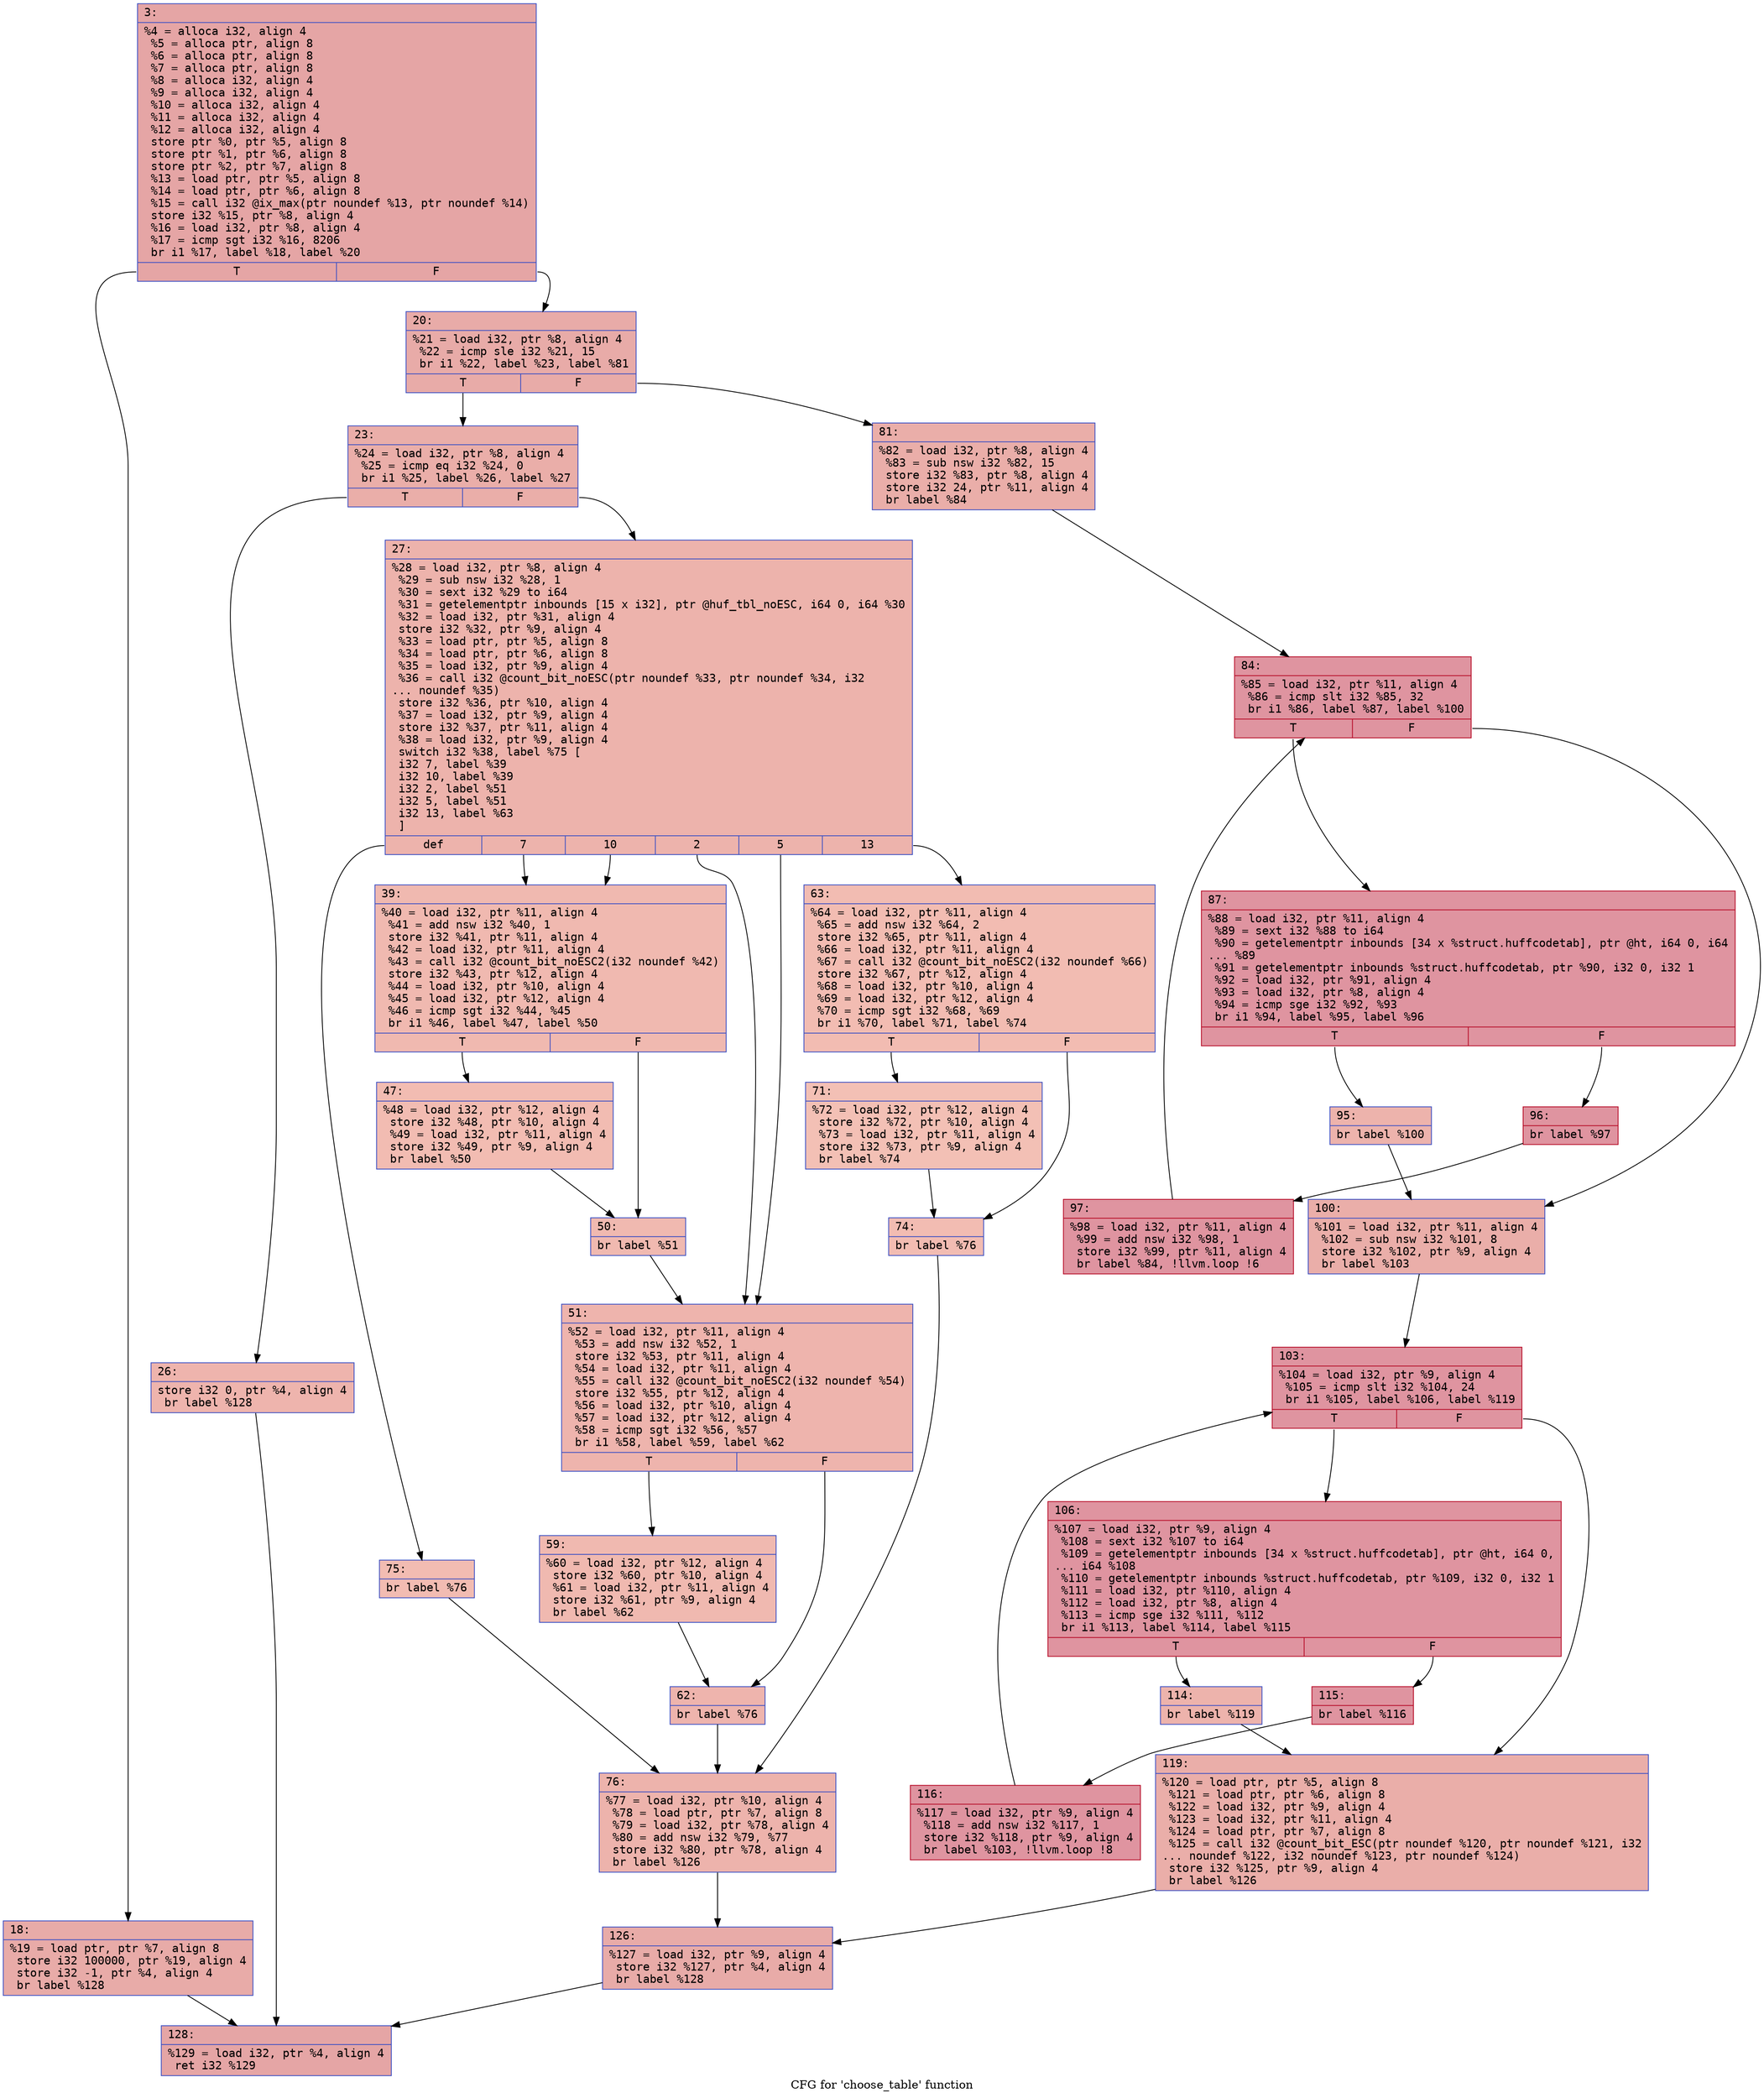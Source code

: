 digraph "CFG for 'choose_table' function" {
	label="CFG for 'choose_table' function";

	Node0x60000224c460 [shape=record,color="#3d50c3ff", style=filled, fillcolor="#c5333470" fontname="Courier",label="{3:\l|  %4 = alloca i32, align 4\l  %5 = alloca ptr, align 8\l  %6 = alloca ptr, align 8\l  %7 = alloca ptr, align 8\l  %8 = alloca i32, align 4\l  %9 = alloca i32, align 4\l  %10 = alloca i32, align 4\l  %11 = alloca i32, align 4\l  %12 = alloca i32, align 4\l  store ptr %0, ptr %5, align 8\l  store ptr %1, ptr %6, align 8\l  store ptr %2, ptr %7, align 8\l  %13 = load ptr, ptr %5, align 8\l  %14 = load ptr, ptr %6, align 8\l  %15 = call i32 @ix_max(ptr noundef %13, ptr noundef %14)\l  store i32 %15, ptr %8, align 4\l  %16 = load i32, ptr %8, align 4\l  %17 = icmp sgt i32 %16, 8206\l  br i1 %17, label %18, label %20\l|{<s0>T|<s1>F}}"];
	Node0x60000224c460:s0 -> Node0x60000224c4b0[tooltip="3 -> 18\nProbability 50.00%" ];
	Node0x60000224c460:s1 -> Node0x60000224c500[tooltip="3 -> 20\nProbability 50.00%" ];
	Node0x60000224c4b0 [shape=record,color="#3d50c3ff", style=filled, fillcolor="#cc403a70" fontname="Courier",label="{18:\l|  %19 = load ptr, ptr %7, align 8\l  store i32 100000, ptr %19, align 4\l  store i32 -1, ptr %4, align 4\l  br label %128\l}"];
	Node0x60000224c4b0 -> Node0x60000224ce10[tooltip="18 -> 128\nProbability 100.00%" ];
	Node0x60000224c500 [shape=record,color="#3d50c3ff", style=filled, fillcolor="#cc403a70" fontname="Courier",label="{20:\l|  %21 = load i32, ptr %8, align 4\l  %22 = icmp sle i32 %21, 15\l  br i1 %22, label %23, label %81\l|{<s0>T|<s1>F}}"];
	Node0x60000224c500:s0 -> Node0x60000224c550[tooltip="20 -> 23\nProbability 50.00%" ];
	Node0x60000224c500:s1 -> Node0x60000224c9b0[tooltip="20 -> 81\nProbability 50.00%" ];
	Node0x60000224c550 [shape=record,color="#3d50c3ff", style=filled, fillcolor="#d0473d70" fontname="Courier",label="{23:\l|  %24 = load i32, ptr %8, align 4\l  %25 = icmp eq i32 %24, 0\l  br i1 %25, label %26, label %27\l|{<s0>T|<s1>F}}"];
	Node0x60000224c550:s0 -> Node0x60000224c5a0[tooltip="23 -> 26\nProbability 37.50%" ];
	Node0x60000224c550:s1 -> Node0x60000224c5f0[tooltip="23 -> 27\nProbability 62.50%" ];
	Node0x60000224c5a0 [shape=record,color="#3d50c3ff", style=filled, fillcolor="#d8564670" fontname="Courier",label="{26:\l|  store i32 0, ptr %4, align 4\l  br label %128\l}"];
	Node0x60000224c5a0 -> Node0x60000224ce10[tooltip="26 -> 128\nProbability 100.00%" ];
	Node0x60000224c5f0 [shape=record,color="#3d50c3ff", style=filled, fillcolor="#d6524470" fontname="Courier",label="{27:\l|  %28 = load i32, ptr %8, align 4\l  %29 = sub nsw i32 %28, 1\l  %30 = sext i32 %29 to i64\l  %31 = getelementptr inbounds [15 x i32], ptr @huf_tbl_noESC, i64 0, i64 %30\l  %32 = load i32, ptr %31, align 4\l  store i32 %32, ptr %9, align 4\l  %33 = load ptr, ptr %5, align 8\l  %34 = load ptr, ptr %6, align 8\l  %35 = load i32, ptr %9, align 4\l  %36 = call i32 @count_bit_noESC(ptr noundef %33, ptr noundef %34, i32\l... noundef %35)\l  store i32 %36, ptr %10, align 4\l  %37 = load i32, ptr %9, align 4\l  store i32 %37, ptr %11, align 4\l  %38 = load i32, ptr %9, align 4\l  switch i32 %38, label %75 [\l    i32 7, label %39\l    i32 10, label %39\l    i32 2, label %51\l    i32 5, label %51\l    i32 13, label %63\l  ]\l|{<s0>def|<s1>7|<s2>10|<s3>2|<s4>5|<s5>13}}"];
	Node0x60000224c5f0:s0 -> Node0x60000224c910[tooltip="27 -> 75\nProbability 16.67%" ];
	Node0x60000224c5f0:s1 -> Node0x60000224c640[tooltip="27 -> 39\nProbability 33.33%" ];
	Node0x60000224c5f0:s2 -> Node0x60000224c640[tooltip="27 -> 39\nProbability 33.33%" ];
	Node0x60000224c5f0:s3 -> Node0x60000224c730[tooltip="27 -> 51\nProbability 33.33%" ];
	Node0x60000224c5f0:s4 -> Node0x60000224c730[tooltip="27 -> 51\nProbability 33.33%" ];
	Node0x60000224c5f0:s5 -> Node0x60000224c820[tooltip="27 -> 63\nProbability 16.67%" ];
	Node0x60000224c640 [shape=record,color="#3d50c3ff", style=filled, fillcolor="#de614d70" fontname="Courier",label="{39:\l|  %40 = load i32, ptr %11, align 4\l  %41 = add nsw i32 %40, 1\l  store i32 %41, ptr %11, align 4\l  %42 = load i32, ptr %11, align 4\l  %43 = call i32 @count_bit_noESC2(i32 noundef %42)\l  store i32 %43, ptr %12, align 4\l  %44 = load i32, ptr %10, align 4\l  %45 = load i32, ptr %12, align 4\l  %46 = icmp sgt i32 %44, %45\l  br i1 %46, label %47, label %50\l|{<s0>T|<s1>F}}"];
	Node0x60000224c640:s0 -> Node0x60000224c690[tooltip="39 -> 47\nProbability 50.00%" ];
	Node0x60000224c640:s1 -> Node0x60000224c6e0[tooltip="39 -> 50\nProbability 50.00%" ];
	Node0x60000224c690 [shape=record,color="#3d50c3ff", style=filled, fillcolor="#e1675170" fontname="Courier",label="{47:\l|  %48 = load i32, ptr %12, align 4\l  store i32 %48, ptr %10, align 4\l  %49 = load i32, ptr %11, align 4\l  store i32 %49, ptr %9, align 4\l  br label %50\l}"];
	Node0x60000224c690 -> Node0x60000224c6e0[tooltip="47 -> 50\nProbability 100.00%" ];
	Node0x60000224c6e0 [shape=record,color="#3d50c3ff", style=filled, fillcolor="#de614d70" fontname="Courier",label="{50:\l|  br label %51\l}"];
	Node0x60000224c6e0 -> Node0x60000224c730[tooltip="50 -> 51\nProbability 100.00%" ];
	Node0x60000224c730 [shape=record,color="#3d50c3ff", style=filled, fillcolor="#d8564670" fontname="Courier",label="{51:\l|  %52 = load i32, ptr %11, align 4\l  %53 = add nsw i32 %52, 1\l  store i32 %53, ptr %11, align 4\l  %54 = load i32, ptr %11, align 4\l  %55 = call i32 @count_bit_noESC2(i32 noundef %54)\l  store i32 %55, ptr %12, align 4\l  %56 = load i32, ptr %10, align 4\l  %57 = load i32, ptr %12, align 4\l  %58 = icmp sgt i32 %56, %57\l  br i1 %58, label %59, label %62\l|{<s0>T|<s1>F}}"];
	Node0x60000224c730:s0 -> Node0x60000224c780[tooltip="51 -> 59\nProbability 50.00%" ];
	Node0x60000224c730:s1 -> Node0x60000224c7d0[tooltip="51 -> 62\nProbability 50.00%" ];
	Node0x60000224c780 [shape=record,color="#3d50c3ff", style=filled, fillcolor="#de614d70" fontname="Courier",label="{59:\l|  %60 = load i32, ptr %12, align 4\l  store i32 %60, ptr %10, align 4\l  %61 = load i32, ptr %11, align 4\l  store i32 %61, ptr %9, align 4\l  br label %62\l}"];
	Node0x60000224c780 -> Node0x60000224c7d0[tooltip="59 -> 62\nProbability 100.00%" ];
	Node0x60000224c7d0 [shape=record,color="#3d50c3ff", style=filled, fillcolor="#d8564670" fontname="Courier",label="{62:\l|  br label %76\l}"];
	Node0x60000224c7d0 -> Node0x60000224c960[tooltip="62 -> 76\nProbability 100.00%" ];
	Node0x60000224c820 [shape=record,color="#3d50c3ff", style=filled, fillcolor="#e1675170" fontname="Courier",label="{63:\l|  %64 = load i32, ptr %11, align 4\l  %65 = add nsw i32 %64, 2\l  store i32 %65, ptr %11, align 4\l  %66 = load i32, ptr %11, align 4\l  %67 = call i32 @count_bit_noESC2(i32 noundef %66)\l  store i32 %67, ptr %12, align 4\l  %68 = load i32, ptr %10, align 4\l  %69 = load i32, ptr %12, align 4\l  %70 = icmp sgt i32 %68, %69\l  br i1 %70, label %71, label %74\l|{<s0>T|<s1>F}}"];
	Node0x60000224c820:s0 -> Node0x60000224c870[tooltip="63 -> 71\nProbability 50.00%" ];
	Node0x60000224c820:s1 -> Node0x60000224c8c0[tooltip="63 -> 74\nProbability 50.00%" ];
	Node0x60000224c870 [shape=record,color="#3d50c3ff", style=filled, fillcolor="#e5705870" fontname="Courier",label="{71:\l|  %72 = load i32, ptr %12, align 4\l  store i32 %72, ptr %10, align 4\l  %73 = load i32, ptr %11, align 4\l  store i32 %73, ptr %9, align 4\l  br label %74\l}"];
	Node0x60000224c870 -> Node0x60000224c8c0[tooltip="71 -> 74\nProbability 100.00%" ];
	Node0x60000224c8c0 [shape=record,color="#3d50c3ff", style=filled, fillcolor="#e1675170" fontname="Courier",label="{74:\l|  br label %76\l}"];
	Node0x60000224c8c0 -> Node0x60000224c960[tooltip="74 -> 76\nProbability 100.00%" ];
	Node0x60000224c910 [shape=record,color="#3d50c3ff", style=filled, fillcolor="#e1675170" fontname="Courier",label="{75:\l|  br label %76\l}"];
	Node0x60000224c910 -> Node0x60000224c960[tooltip="75 -> 76\nProbability 100.00%" ];
	Node0x60000224c960 [shape=record,color="#3d50c3ff", style=filled, fillcolor="#d6524470" fontname="Courier",label="{76:\l|  %77 = load i32, ptr %10, align 4\l  %78 = load ptr, ptr %7, align 8\l  %79 = load i32, ptr %78, align 4\l  %80 = add nsw i32 %79, %77\l  store i32 %80, ptr %78, align 4\l  br label %126\l}"];
	Node0x60000224c960 -> Node0x60000224cdc0[tooltip="76 -> 126\nProbability 100.00%" ];
	Node0x60000224c9b0 [shape=record,color="#3d50c3ff", style=filled, fillcolor="#d0473d70" fontname="Courier",label="{81:\l|  %82 = load i32, ptr %8, align 4\l  %83 = sub nsw i32 %82, 15\l  store i32 %83, ptr %8, align 4\l  store i32 24, ptr %11, align 4\l  br label %84\l}"];
	Node0x60000224c9b0 -> Node0x60000224ca00[tooltip="81 -> 84\nProbability 100.00%" ];
	Node0x60000224ca00 [shape=record,color="#b70d28ff", style=filled, fillcolor="#b70d2870" fontname="Courier",label="{84:\l|  %85 = load i32, ptr %11, align 4\l  %86 = icmp slt i32 %85, 32\l  br i1 %86, label %87, label %100\l|{<s0>T|<s1>F}}"];
	Node0x60000224ca00:s0 -> Node0x60000224ca50[tooltip="84 -> 87\nProbability 96.88%" ];
	Node0x60000224ca00:s1 -> Node0x60000224cb90[tooltip="84 -> 100\nProbability 3.12%" ];
	Node0x60000224ca50 [shape=record,color="#b70d28ff", style=filled, fillcolor="#b70d2870" fontname="Courier",label="{87:\l|  %88 = load i32, ptr %11, align 4\l  %89 = sext i32 %88 to i64\l  %90 = getelementptr inbounds [34 x %struct.huffcodetab], ptr @ht, i64 0, i64\l... %89\l  %91 = getelementptr inbounds %struct.huffcodetab, ptr %90, i32 0, i32 1\l  %92 = load i32, ptr %91, align 4\l  %93 = load i32, ptr %8, align 4\l  %94 = icmp sge i32 %92, %93\l  br i1 %94, label %95, label %96\l|{<s0>T|<s1>F}}"];
	Node0x60000224ca50:s0 -> Node0x60000224caa0[tooltip="87 -> 95\nProbability 3.12%" ];
	Node0x60000224ca50:s1 -> Node0x60000224caf0[tooltip="87 -> 96\nProbability 96.88%" ];
	Node0x60000224caa0 [shape=record,color="#3d50c3ff", style=filled, fillcolor="#d6524470" fontname="Courier",label="{95:\l|  br label %100\l}"];
	Node0x60000224caa0 -> Node0x60000224cb90[tooltip="95 -> 100\nProbability 100.00%" ];
	Node0x60000224caf0 [shape=record,color="#b70d28ff", style=filled, fillcolor="#b70d2870" fontname="Courier",label="{96:\l|  br label %97\l}"];
	Node0x60000224caf0 -> Node0x60000224cb40[tooltip="96 -> 97\nProbability 100.00%" ];
	Node0x60000224cb40 [shape=record,color="#b70d28ff", style=filled, fillcolor="#b70d2870" fontname="Courier",label="{97:\l|  %98 = load i32, ptr %11, align 4\l  %99 = add nsw i32 %98, 1\l  store i32 %99, ptr %11, align 4\l  br label %84, !llvm.loop !6\l}"];
	Node0x60000224cb40 -> Node0x60000224ca00[tooltip="97 -> 84\nProbability 100.00%" ];
	Node0x60000224cb90 [shape=record,color="#3d50c3ff", style=filled, fillcolor="#d0473d70" fontname="Courier",label="{100:\l|  %101 = load i32, ptr %11, align 4\l  %102 = sub nsw i32 %101, 8\l  store i32 %102, ptr %9, align 4\l  br label %103\l}"];
	Node0x60000224cb90 -> Node0x60000224cbe0[tooltip="100 -> 103\nProbability 100.00%" ];
	Node0x60000224cbe0 [shape=record,color="#b70d28ff", style=filled, fillcolor="#b70d2870" fontname="Courier",label="{103:\l|  %104 = load i32, ptr %9, align 4\l  %105 = icmp slt i32 %104, 24\l  br i1 %105, label %106, label %119\l|{<s0>T|<s1>F}}"];
	Node0x60000224cbe0:s0 -> Node0x60000224cc30[tooltip="103 -> 106\nProbability 96.88%" ];
	Node0x60000224cbe0:s1 -> Node0x60000224cd70[tooltip="103 -> 119\nProbability 3.12%" ];
	Node0x60000224cc30 [shape=record,color="#b70d28ff", style=filled, fillcolor="#b70d2870" fontname="Courier",label="{106:\l|  %107 = load i32, ptr %9, align 4\l  %108 = sext i32 %107 to i64\l  %109 = getelementptr inbounds [34 x %struct.huffcodetab], ptr @ht, i64 0,\l... i64 %108\l  %110 = getelementptr inbounds %struct.huffcodetab, ptr %109, i32 0, i32 1\l  %111 = load i32, ptr %110, align 4\l  %112 = load i32, ptr %8, align 4\l  %113 = icmp sge i32 %111, %112\l  br i1 %113, label %114, label %115\l|{<s0>T|<s1>F}}"];
	Node0x60000224cc30:s0 -> Node0x60000224cc80[tooltip="106 -> 114\nProbability 3.12%" ];
	Node0x60000224cc30:s1 -> Node0x60000224ccd0[tooltip="106 -> 115\nProbability 96.88%" ];
	Node0x60000224cc80 [shape=record,color="#3d50c3ff", style=filled, fillcolor="#d6524470" fontname="Courier",label="{114:\l|  br label %119\l}"];
	Node0x60000224cc80 -> Node0x60000224cd70[tooltip="114 -> 119\nProbability 100.00%" ];
	Node0x60000224ccd0 [shape=record,color="#b70d28ff", style=filled, fillcolor="#b70d2870" fontname="Courier",label="{115:\l|  br label %116\l}"];
	Node0x60000224ccd0 -> Node0x60000224cd20[tooltip="115 -> 116\nProbability 100.00%" ];
	Node0x60000224cd20 [shape=record,color="#b70d28ff", style=filled, fillcolor="#b70d2870" fontname="Courier",label="{116:\l|  %117 = load i32, ptr %9, align 4\l  %118 = add nsw i32 %117, 1\l  store i32 %118, ptr %9, align 4\l  br label %103, !llvm.loop !8\l}"];
	Node0x60000224cd20 -> Node0x60000224cbe0[tooltip="116 -> 103\nProbability 100.00%" ];
	Node0x60000224cd70 [shape=record,color="#3d50c3ff", style=filled, fillcolor="#d0473d70" fontname="Courier",label="{119:\l|  %120 = load ptr, ptr %5, align 8\l  %121 = load ptr, ptr %6, align 8\l  %122 = load i32, ptr %9, align 4\l  %123 = load i32, ptr %11, align 4\l  %124 = load ptr, ptr %7, align 8\l  %125 = call i32 @count_bit_ESC(ptr noundef %120, ptr noundef %121, i32\l... noundef %122, i32 noundef %123, ptr noundef %124)\l  store i32 %125, ptr %9, align 4\l  br label %126\l}"];
	Node0x60000224cd70 -> Node0x60000224cdc0[tooltip="119 -> 126\nProbability 100.00%" ];
	Node0x60000224cdc0 [shape=record,color="#3d50c3ff", style=filled, fillcolor="#cc403a70" fontname="Courier",label="{126:\l|  %127 = load i32, ptr %9, align 4\l  store i32 %127, ptr %4, align 4\l  br label %128\l}"];
	Node0x60000224cdc0 -> Node0x60000224ce10[tooltip="126 -> 128\nProbability 100.00%" ];
	Node0x60000224ce10 [shape=record,color="#3d50c3ff", style=filled, fillcolor="#c5333470" fontname="Courier",label="{128:\l|  %129 = load i32, ptr %4, align 4\l  ret i32 %129\l}"];
}
